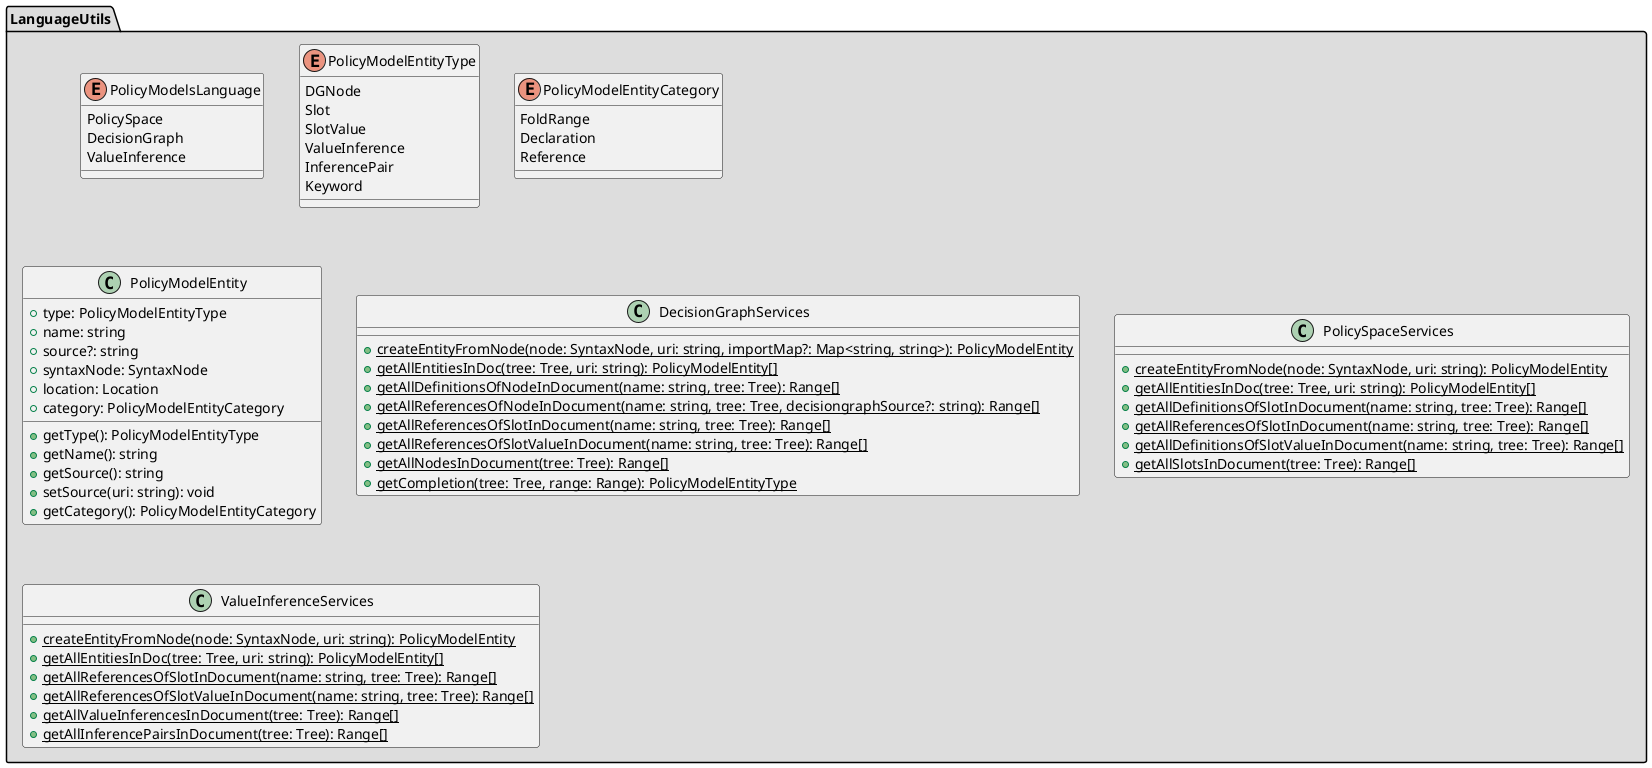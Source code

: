 @startuml

'skinparam style strictuml
'top to bottom direction

package LanguageUtils #DDDDDD {
    enum PolicyModelsLanguage {
        PolicySpace
        DecisionGraph
        ValueInference
    }
    enum PolicyModelEntityType {
        DGNode
        Slot
        SlotValue
        ValueInference
        InferencePair
        Keyword
    }
    enum PolicyModelEntityCategory {
        FoldRange
        Declaration
        Reference
    }
    class PolicyModelEntity {
        +type: PolicyModelEntityType
        +name: string
        +source?: string
        +syntaxNode: SyntaxNode
        +location: Location
        +category: PolicyModelEntityCategory
        +getType(): PolicyModelEntityType
        +getName(): string
        +getSource(): string
        +setSource(uri: string): void
        +getCategory(): PolicyModelEntityCategory
    }
    class DecisionGraphServices {
        +{static} createEntityFromNode(node: SyntaxNode, uri: string, importMap?: Map<string, string>): PolicyModelEntity
        +{static} getAllEntitiesInDoc(tree: Tree, uri: string): PolicyModelEntity[]
        +{static} getAllDefinitionsOfNodeInDocument(name: string, tree: Tree): Range[]
        +{static} getAllReferencesOfNodeInDocument(name: string, tree: Tree, decisiongraphSource?: string): Range[]
        +{static} getAllReferencesOfSlotInDocument(name: string, tree: Tree): Range[]
        +{static} getAllReferencesOfSlotValueInDocument(name: string, tree: Tree): Range[]
        +{static} getAllNodesInDocument(tree: Tree): Range[]
        +{static} getCompletion(tree: Tree, range: Range): PolicyModelEntityType
    }
    class PolicySpaceServices {
        +{static} createEntityFromNode(node: SyntaxNode, uri: string): PolicyModelEntity
        +{static} getAllEntitiesInDoc(tree: Tree, uri: string): PolicyModelEntity[]
        +{static} getAllDefinitionsOfSlotInDocument(name: string, tree: Tree): Range[]
        +{static} getAllReferencesOfSlotInDocument(name: string, tree: Tree): Range[]
        +{static} getAllDefinitionsOfSlotValueInDocument(name: string, tree: Tree): Range[]
        +{static} getAllSlotsInDocument(tree: Tree): Range[]
    }
    class ValueInferenceServices {
        +{static} createEntityFromNode(node: SyntaxNode, uri: string): PolicyModelEntity
        +{static} getAllEntitiesInDoc(tree: Tree, uri: string): PolicyModelEntity[]
        +{static} getAllReferencesOfSlotInDocument(name: string, tree: Tree): Range[]
        +{static} getAllReferencesOfSlotValueInDocument(name: string, tree: Tree): Range[]
        +{static} getAllValueInferencesInDocument(tree: Tree): Range[]
        +{static} getAllInferencePairsInDocument(tree: Tree): Range[]
    }
}

@enduml